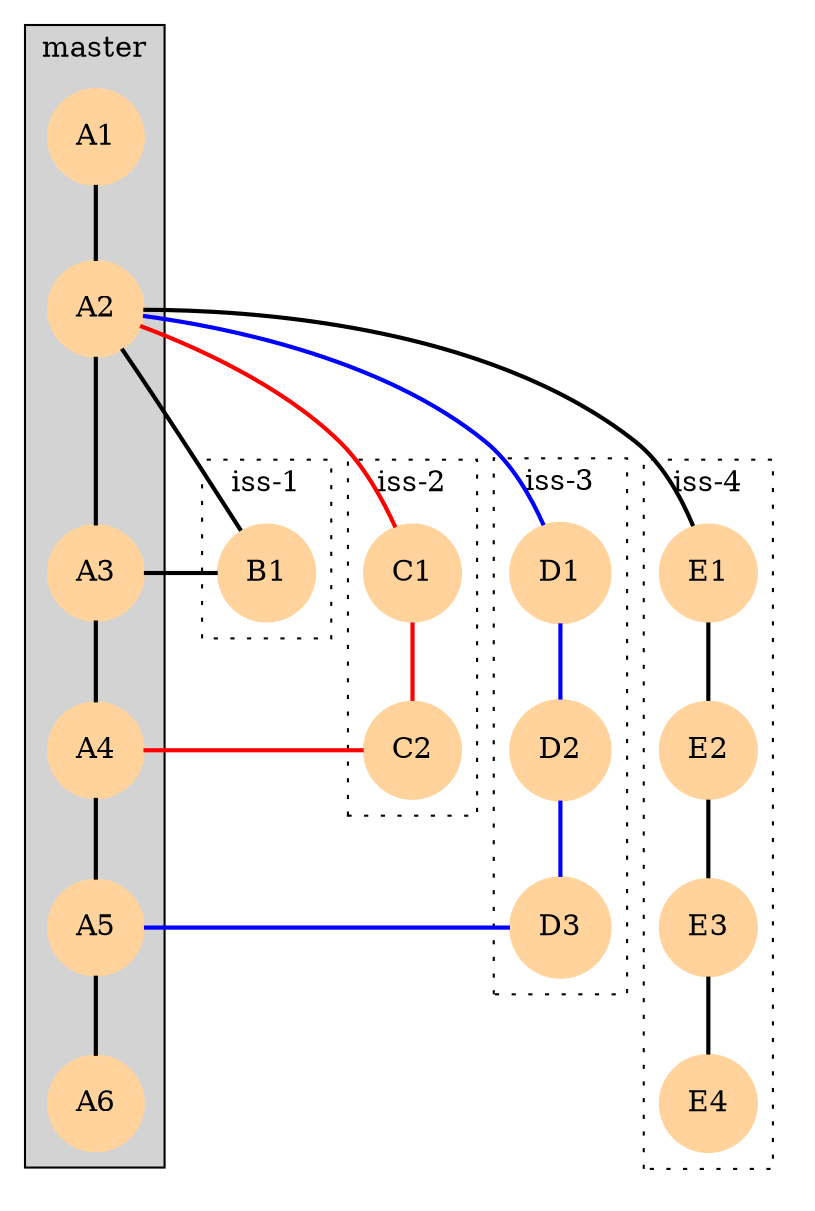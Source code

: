digraph G {
  graph [center=1 rankdir=TB bgcolor="transparent"]
  node[style="filled" width=0.5 height=0.5 shape=circle color=burlywood1]
  edge[weight=5, arrowhead=none, penwidth=2]
  subgraph cluster0 {
    label="master"
    bgcolor=lightgrey
    node[group=master]
    A1 -> A2
    { edge [label="     "]
      A2 -> A3
    }
    A3 -> A4 -> A5 -> A6
  }
  subgraph cluster1 {
    style="invis"
    subgraph cluster1 {
      label="iss-1"
      style="dotted"
  		node [group=iss1]
      A2 -> B1 -> A3
    }
    subgraph cluster2 {
      label="iss-2"
      style="dotted"
      node[group=iss2]
      A2 -> C1 -> C2 -> A4[color=red]
    }
    subgraph cluster3 {
      style="dotted"
      label="iss-3"
      node[group=iss3]
      A2 -> D1 -> D2 -> D3 -> A5[color=blue]
    }

    subgraph cluster4 {
      style="dotted"
      label="iss-4"
      node[group=iss4]
      A2 -> E1 -> E2 -> E3 -> E4
    }
  }
}
